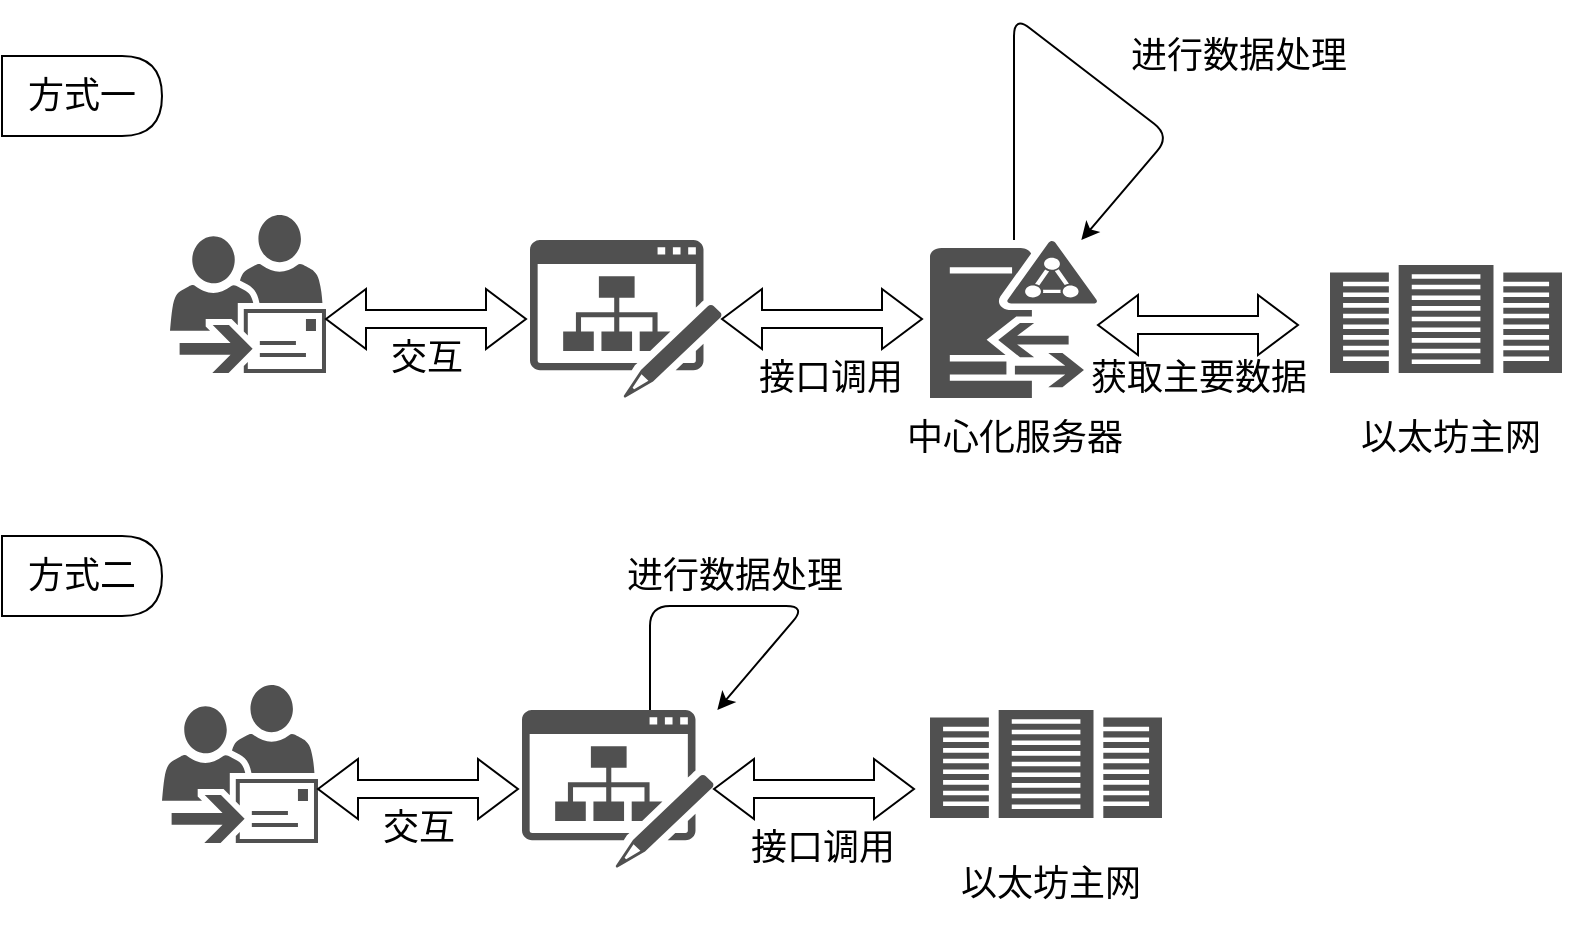 <mxfile>
    <diagram id="d-dQz7VibNVklvIuv3vc" name="第 1 页">
        <mxGraphModel dx="990" dy="567" grid="1" gridSize="20" guides="1" tooltips="1" connect="1" arrows="1" fold="1" page="1" pageScale="1" pageWidth="1600" pageHeight="900" math="0" shadow="0">
            <root>
                <mxCell id="0"/>
                <mxCell id="1" parent="0"/>
                <mxCell id="16" style="edgeStyle=none;html=1;fontSize=18;" edge="1" parent="1" source="2" target="2">
                    <mxGeometry relative="1" as="geometry">
                        <mxPoint x="640" y="100" as="targetPoint"/>
                        <Array as="points">
                            <mxPoint x="562" y="100"/>
                            <mxPoint x="640" y="160"/>
                        </Array>
                    </mxGeometry>
                </mxCell>
                <mxCell id="2" value="" style="sketch=0;pointerEvents=1;shadow=0;dashed=0;html=1;strokeColor=none;fillColor=#505050;labelPosition=center;verticalLabelPosition=bottom;verticalAlign=top;outlineConnect=0;align=center;shape=mxgraph.office.servers.active_directory_federation_services_proxy;" vertex="1" parent="1">
                    <mxGeometry x="520" y="212" width="84" height="79" as="geometry"/>
                </mxCell>
                <mxCell id="3" value="" style="sketch=0;pointerEvents=1;shadow=0;dashed=0;html=1;strokeColor=none;fillColor=#505050;labelPosition=center;verticalLabelPosition=bottom;verticalAlign=top;outlineConnect=0;align=center;shape=mxgraph.office.servers.datacenter;" vertex="1" parent="1">
                    <mxGeometry x="720" y="224.5" width="116" height="54" as="geometry"/>
                </mxCell>
                <mxCell id="4" value="" style="sketch=0;pointerEvents=1;shadow=0;dashed=0;html=1;strokeColor=none;fillColor=#505050;labelPosition=center;verticalLabelPosition=bottom;verticalAlign=top;outlineConnect=0;align=center;shape=mxgraph.office.sites.blog_site;" vertex="1" parent="1">
                    <mxGeometry x="320" y="212" width="96" height="79" as="geometry"/>
                </mxCell>
                <mxCell id="5" value="" style="sketch=0;pointerEvents=1;shadow=0;dashed=0;html=1;strokeColor=none;fillColor=#505050;labelPosition=center;verticalLabelPosition=bottom;verticalAlign=top;outlineConnect=0;align=center;shape=mxgraph.office.users.dynamic_distribution_group;" vertex="1" parent="1">
                    <mxGeometry x="140" y="199.5" width="78" height="79" as="geometry"/>
                </mxCell>
                <mxCell id="7" value="" style="shape=doubleArrow;whiteSpace=wrap;html=1;" vertex="1" parent="1">
                    <mxGeometry x="218" y="236.5" width="100" height="30" as="geometry"/>
                </mxCell>
                <mxCell id="8" value="" style="shape=doubleArrow;whiteSpace=wrap;html=1;" vertex="1" parent="1">
                    <mxGeometry x="416" y="236.5" width="100" height="30" as="geometry"/>
                </mxCell>
                <mxCell id="9" value="" style="shape=doubleArrow;whiteSpace=wrap;html=1;" vertex="1" parent="1">
                    <mxGeometry x="604" y="239.5" width="100" height="30" as="geometry"/>
                </mxCell>
                <mxCell id="11" value="&lt;font style=&quot;font-size: 18px&quot;&gt;获取主要数据&lt;/font&gt;" style="text;html=1;align=center;verticalAlign=middle;resizable=0;points=[];autosize=1;strokeColor=none;fillColor=none;" vertex="1" parent="1">
                    <mxGeometry x="584" y="271" width="140" height="20" as="geometry"/>
                </mxCell>
                <mxCell id="13" value="中心化服务器" style="text;html=1;align=center;verticalAlign=middle;resizable=0;points=[];autosize=1;strokeColor=none;fillColor=none;fontSize=18;" vertex="1" parent="1">
                    <mxGeometry x="492" y="291" width="140" height="40" as="geometry"/>
                </mxCell>
                <mxCell id="14" value="以太坊主网" style="text;html=1;align=center;verticalAlign=middle;resizable=0;points=[];autosize=1;strokeColor=none;fillColor=none;fontSize=18;" vertex="1" parent="1">
                    <mxGeometry x="720" y="291" width="120" height="40" as="geometry"/>
                </mxCell>
                <mxCell id="15" value="进行数据处理" style="text;html=1;align=center;verticalAlign=middle;resizable=0;points=[];autosize=1;strokeColor=none;fillColor=none;fontSize=18;" vertex="1" parent="1">
                    <mxGeometry x="604" y="100" width="140" height="40" as="geometry"/>
                </mxCell>
                <mxCell id="17" value="接口调用" style="text;html=1;align=center;verticalAlign=middle;resizable=0;points=[];autosize=1;strokeColor=none;fillColor=none;fontSize=18;" vertex="1" parent="1">
                    <mxGeometry x="420" y="261" width="100" height="40" as="geometry"/>
                </mxCell>
                <mxCell id="18" value="交互" style="text;html=1;align=center;verticalAlign=middle;resizable=0;points=[];autosize=1;strokeColor=none;fillColor=none;fontSize=18;" vertex="1" parent="1">
                    <mxGeometry x="238" y="251" width="60" height="40" as="geometry"/>
                </mxCell>
                <mxCell id="19" style="edgeStyle=none;html=1;fontSize=18;" edge="1" parent="1">
                    <mxGeometry relative="1" as="geometry">
                        <mxPoint x="413.672" y="447" as="targetPoint"/>
                        <Array as="points">
                            <mxPoint x="380" y="395"/>
                            <mxPoint x="458" y="395"/>
                        </Array>
                        <mxPoint x="380" y="447" as="sourcePoint"/>
                    </mxGeometry>
                </mxCell>
                <mxCell id="21" value="" style="sketch=0;pointerEvents=1;shadow=0;dashed=0;html=1;strokeColor=none;fillColor=#505050;labelPosition=center;verticalLabelPosition=bottom;verticalAlign=top;outlineConnect=0;align=center;shape=mxgraph.office.servers.datacenter;" vertex="1" parent="1">
                    <mxGeometry x="520" y="447" width="116" height="54" as="geometry"/>
                </mxCell>
                <mxCell id="22" value="" style="sketch=0;pointerEvents=1;shadow=0;dashed=0;html=1;strokeColor=none;fillColor=#505050;labelPosition=center;verticalLabelPosition=bottom;verticalAlign=top;outlineConnect=0;align=center;shape=mxgraph.office.sites.blog_site;" vertex="1" parent="1">
                    <mxGeometry x="316" y="447" width="96" height="79" as="geometry"/>
                </mxCell>
                <mxCell id="23" value="" style="sketch=0;pointerEvents=1;shadow=0;dashed=0;html=1;strokeColor=none;fillColor=#505050;labelPosition=center;verticalLabelPosition=bottom;verticalAlign=top;outlineConnect=0;align=center;shape=mxgraph.office.users.dynamic_distribution_group;" vertex="1" parent="1">
                    <mxGeometry x="136" y="434.5" width="78" height="79" as="geometry"/>
                </mxCell>
                <mxCell id="24" value="" style="shape=doubleArrow;whiteSpace=wrap;html=1;" vertex="1" parent="1">
                    <mxGeometry x="214" y="471.5" width="100" height="30" as="geometry"/>
                </mxCell>
                <mxCell id="25" value="" style="shape=doubleArrow;whiteSpace=wrap;html=1;" vertex="1" parent="1">
                    <mxGeometry x="412" y="471.5" width="100" height="30" as="geometry"/>
                </mxCell>
                <mxCell id="29" value="以太坊主网" style="text;html=1;align=center;verticalAlign=middle;resizable=0;points=[];autosize=1;strokeColor=none;fillColor=none;fontSize=18;" vertex="1" parent="1">
                    <mxGeometry x="520" y="513.5" width="120" height="40" as="geometry"/>
                </mxCell>
                <mxCell id="30" value="进行数据处理" style="text;html=1;align=center;verticalAlign=middle;resizable=0;points=[];autosize=1;strokeColor=none;fillColor=none;fontSize=18;" vertex="1" parent="1">
                    <mxGeometry x="352" y="360" width="140" height="40" as="geometry"/>
                </mxCell>
                <mxCell id="31" value="接口调用" style="text;html=1;align=center;verticalAlign=middle;resizable=0;points=[];autosize=1;strokeColor=none;fillColor=none;fontSize=18;" vertex="1" parent="1">
                    <mxGeometry x="416" y="496" width="100" height="40" as="geometry"/>
                </mxCell>
                <mxCell id="32" value="交互" style="text;html=1;align=center;verticalAlign=middle;resizable=0;points=[];autosize=1;strokeColor=none;fillColor=none;fontSize=18;" vertex="1" parent="1">
                    <mxGeometry x="234" y="486" width="60" height="40" as="geometry"/>
                </mxCell>
                <mxCell id="33" value="方式一" style="shape=delay;whiteSpace=wrap;html=1;fontSize=18;" vertex="1" parent="1">
                    <mxGeometry x="56" y="120" width="80" height="40" as="geometry"/>
                </mxCell>
                <mxCell id="34" value="方式二" style="shape=delay;whiteSpace=wrap;html=1;fontSize=18;" vertex="1" parent="1">
                    <mxGeometry x="56" y="360" width="80" height="40" as="geometry"/>
                </mxCell>
            </root>
        </mxGraphModel>
    </diagram>
</mxfile>